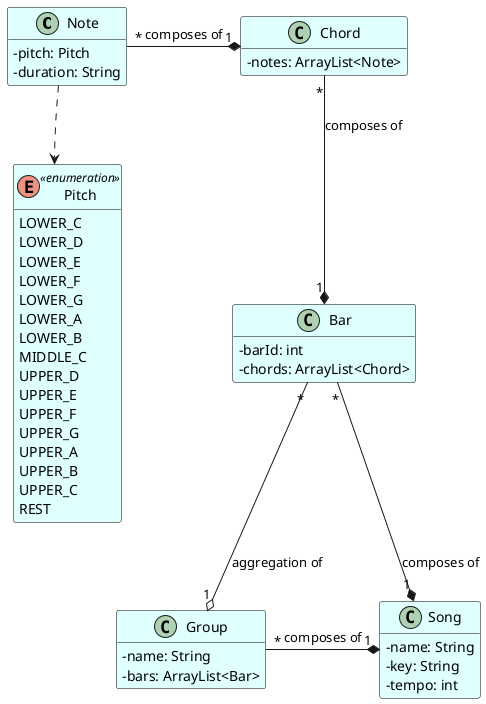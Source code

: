 @startuml
Note "*" --* "1" Chord : composes of
Chord "*" --* "1" Bar : composes of
Bar "*" --* "1" Song : composes of

Bar "*" --o "1" Group : aggregation of
Group "*" --* "1" Song : composes of

Note ..> Pitch


class Note {
  -pitch: Pitch
  -duration: String
}

class Chord {
  -notes: ArrayList<Note>
}

class Bar {
  -barId: int
  -chords: ArrayList<Chord>
}

class Song {
  -name: String
  -key: String
  -tempo: int
}

class Group {
  -name: String
  -bars: ArrayList<Bar>
}

enum Pitch <<enumeration>> {
  LOWER_C
  LOWER_D
  LOWER_E
  LOWER_F
  LOWER_G
  LOWER_A
  LOWER_B
  MIDDLE_C
  UPPER_D
  UPPER_E
  UPPER_F
  UPPER_G
  UPPER_A
  UPPER_B
  UPPER_C
  REST
}

Note -[hidden]> Chord
Note -[hidden]-> Pitch
Group -[hidden]> Song

skinparam class {
  BackgroundColor LightCyan
  BorderColor Black
}
skinparam stereotypeCBackgroundColor LightGreen

skinparam classAttributeIconSize 0
hide empty members
@enduml